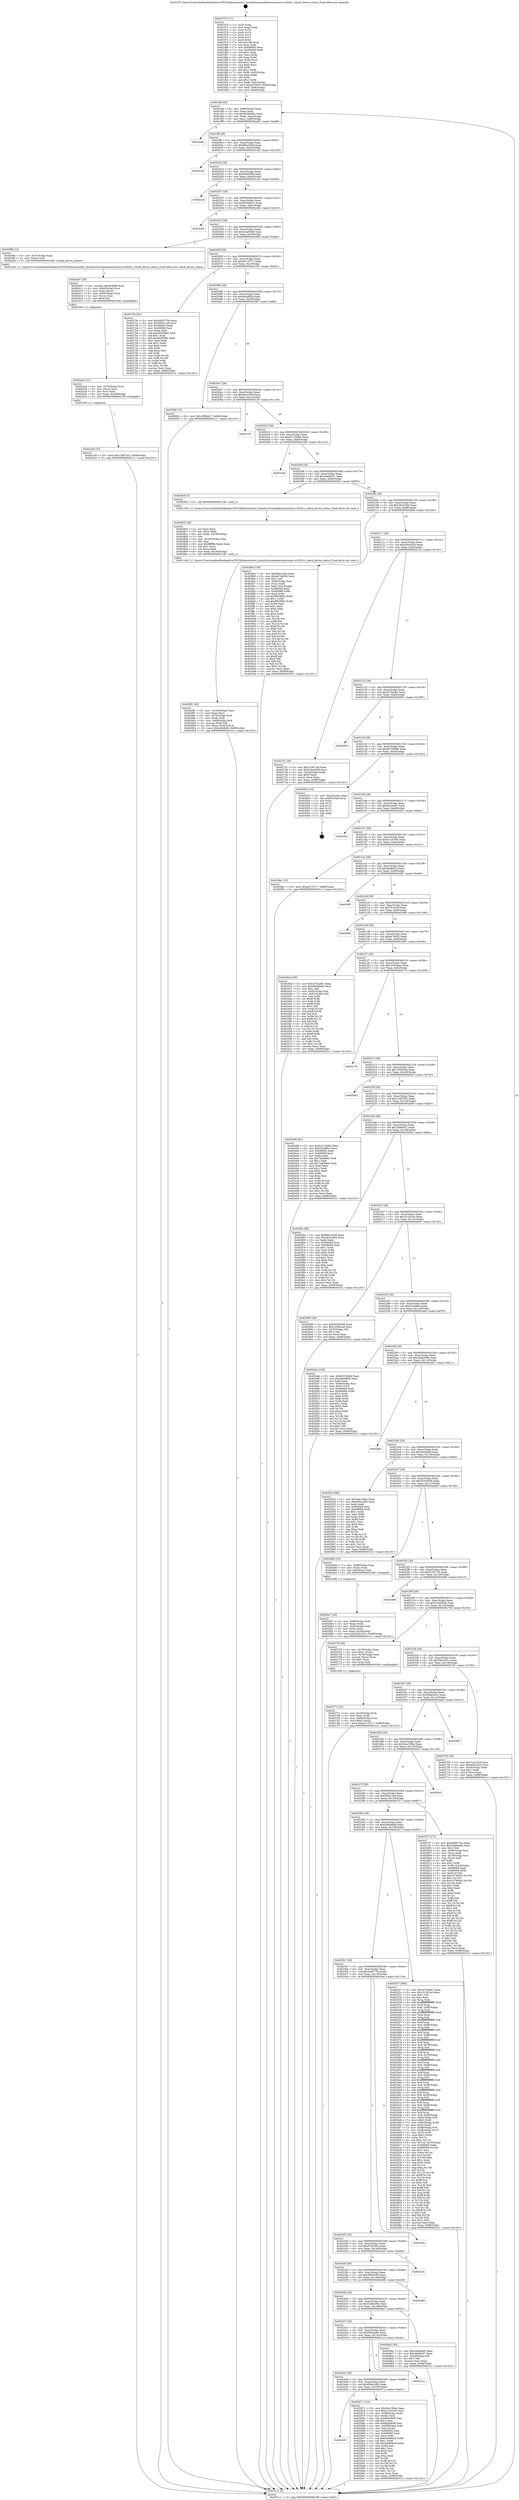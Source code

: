 digraph "0x401f70" {
  label = "0x401f70 (/mnt/c/Users/mathe/Desktop/tcc/POCII/binaries/extr_linuxdriversmediatunerstuner-xc2028.c_check_device_status_Final-ollvm.out::main(0))"
  labelloc = "t"
  node[shape=record]

  Entry [label="",width=0.3,height=0.3,shape=circle,fillcolor=black,style=filled]
  "0x401fdf" [label="{
     0x401fdf [32]\l
     | [instrs]\l
     &nbsp;&nbsp;0x401fdf \<+6\>: mov -0x98(%rbp),%eax\l
     &nbsp;&nbsp;0x401fe5 \<+2\>: mov %eax,%ecx\l
     &nbsp;&nbsp;0x401fe7 \<+6\>: sub $0x8230e693,%ecx\l
     &nbsp;&nbsp;0x401fed \<+6\>: mov %eax,-0xac(%rbp)\l
     &nbsp;&nbsp;0x401ff3 \<+6\>: mov %ecx,-0xb0(%rbp)\l
     &nbsp;&nbsp;0x401ff9 \<+6\>: je 0000000000402a48 \<main+0xad8\>\l
  }"]
  "0x402a48" [label="{
     0x402a48\l
  }", style=dashed]
  "0x401fff" [label="{
     0x401fff [28]\l
     | [instrs]\l
     &nbsp;&nbsp;0x401fff \<+5\>: jmp 0000000000402004 \<main+0x94\>\l
     &nbsp;&nbsp;0x402004 \<+6\>: mov -0xac(%rbp),%eax\l
     &nbsp;&nbsp;0x40200a \<+5\>: sub $0x89ec3429,%eax\l
     &nbsp;&nbsp;0x40200f \<+6\>: mov %eax,-0xb4(%rbp)\l
     &nbsp;&nbsp;0x402015 \<+6\>: je 00000000004031a9 \<main+0x1239\>\l
  }"]
  Exit [label="",width=0.3,height=0.3,shape=circle,fillcolor=black,style=filled,peripheries=2]
  "0x4031a9" [label="{
     0x4031a9\l
  }", style=dashed]
  "0x40201b" [label="{
     0x40201b [28]\l
     | [instrs]\l
     &nbsp;&nbsp;0x40201b \<+5\>: jmp 0000000000402020 \<main+0xb0\>\l
     &nbsp;&nbsp;0x402020 \<+6\>: mov -0xac(%rbp),%eax\l
     &nbsp;&nbsp;0x402026 \<+5\>: sub $0x9a6830fd,%eax\l
     &nbsp;&nbsp;0x40202b \<+6\>: mov %eax,-0xb8(%rbp)\l
     &nbsp;&nbsp;0x402031 \<+6\>: je 0000000000402c29 \<main+0xcb9\>\l
  }"]
  "0x402a39" [label="{
     0x402a39 [15]\l
     | [instrs]\l
     &nbsp;&nbsp;0x402a39 \<+10\>: movl $0x15df7d32,-0x98(%rbp)\l
     &nbsp;&nbsp;0x402a43 \<+5\>: jmp 00000000004031c1 \<main+0x1251\>\l
  }"]
  "0x402c29" [label="{
     0x402c29\l
  }", style=dashed]
  "0x402037" [label="{
     0x402037 [28]\l
     | [instrs]\l
     &nbsp;&nbsp;0x402037 \<+5\>: jmp 000000000040203c \<main+0xcc\>\l
     &nbsp;&nbsp;0x40203c \<+6\>: mov -0xac(%rbp),%eax\l
     &nbsp;&nbsp;0x402042 \<+5\>: sub $0x9c99d0c3,%eax\l
     &nbsp;&nbsp;0x402047 \<+6\>: mov %eax,-0xbc(%rbp)\l
     &nbsp;&nbsp;0x40204d \<+6\>: je 0000000000402c84 \<main+0xd14\>\l
  }"]
  "0x402a24" [label="{
     0x402a24 [21]\l
     | [instrs]\l
     &nbsp;&nbsp;0x402a24 \<+4\>: mov -0x70(%rbp),%rcx\l
     &nbsp;&nbsp;0x402a28 \<+3\>: mov (%rcx),%rcx\l
     &nbsp;&nbsp;0x402a2b \<+3\>: mov %rcx,%rdi\l
     &nbsp;&nbsp;0x402a2e \<+6\>: mov %eax,-0x168(%rbp)\l
     &nbsp;&nbsp;0x402a34 \<+5\>: call 0000000000401030 \<free@plt\>\l
     | [calls]\l
     &nbsp;&nbsp;0x401030 \{1\} (unknown)\l
  }"]
  "0x402c84" [label="{
     0x402c84\l
  }", style=dashed]
  "0x402053" [label="{
     0x402053 [28]\l
     | [instrs]\l
     &nbsp;&nbsp;0x402053 \<+5\>: jmp 0000000000402058 \<main+0xe8\>\l
     &nbsp;&nbsp;0x402058 \<+6\>: mov -0xac(%rbp),%eax\l
     &nbsp;&nbsp;0x40205e \<+5\>: sub $0xa3ae66a6,%eax\l
     &nbsp;&nbsp;0x402063 \<+6\>: mov %eax,-0xc0(%rbp)\l
     &nbsp;&nbsp;0x402069 \<+6\>: je 00000000004029fb \<main+0xa8b\>\l
  }"]
  "0x402a07" [label="{
     0x402a07 [29]\l
     | [instrs]\l
     &nbsp;&nbsp;0x402a07 \<+10\>: movabs $0x4040d6,%rdi\l
     &nbsp;&nbsp;0x402a11 \<+4\>: mov -0x60(%rbp),%rcx\l
     &nbsp;&nbsp;0x402a15 \<+2\>: mov %eax,(%rcx)\l
     &nbsp;&nbsp;0x402a17 \<+4\>: mov -0x60(%rbp),%rcx\l
     &nbsp;&nbsp;0x402a1b \<+2\>: mov (%rcx),%esi\l
     &nbsp;&nbsp;0x402a1d \<+2\>: mov $0x0,%al\l
     &nbsp;&nbsp;0x402a1f \<+5\>: call 0000000000401040 \<printf@plt\>\l
     | [calls]\l
     &nbsp;&nbsp;0x401040 \{1\} (unknown)\l
  }"]
  "0x4029fb" [label="{
     0x4029fb [12]\l
     | [instrs]\l
     &nbsp;&nbsp;0x4029fb \<+4\>: mov -0x70(%rbp),%rax\l
     &nbsp;&nbsp;0x4029ff \<+3\>: mov (%rax),%rdi\l
     &nbsp;&nbsp;0x402a02 \<+5\>: call 00000000004015e0 \<check_device_status\>\l
     | [calls]\l
     &nbsp;&nbsp;0x4015e0 \{1\} (/mnt/c/Users/mathe/Desktop/tcc/POCII/binaries/extr_linuxdriversmediatunerstuner-xc2028.c_check_device_status_Final-ollvm.out::check_device_status)\l
  }"]
  "0x40206f" [label="{
     0x40206f [28]\l
     | [instrs]\l
     &nbsp;&nbsp;0x40206f \<+5\>: jmp 0000000000402074 \<main+0x104\>\l
     &nbsp;&nbsp;0x402074 \<+6\>: mov -0xac(%rbp),%eax\l
     &nbsp;&nbsp;0x40207a \<+5\>: sub $0xa4719717,%eax\l
     &nbsp;&nbsp;0x40207f \<+6\>: mov %eax,-0xc4(%rbp)\l
     &nbsp;&nbsp;0x402085 \<+6\>: je 000000000040279c \<main+0x82c\>\l
  }"]
  "0x40245f" [label="{
     0x40245f\l
  }", style=dashed]
  "0x40279c" [label="{
     0x40279c [91]\l
     | [instrs]\l
     &nbsp;&nbsp;0x40279c \<+5\>: mov $0x4409770a,%eax\l
     &nbsp;&nbsp;0x4027a1 \<+5\>: mov $0x3f4612a8,%ecx\l
     &nbsp;&nbsp;0x4027a6 \<+7\>: mov 0x406064,%edx\l
     &nbsp;&nbsp;0x4027ad \<+7\>: mov 0x406068,%esi\l
     &nbsp;&nbsp;0x4027b4 \<+2\>: mov %edx,%edi\l
     &nbsp;&nbsp;0x4027b6 \<+6\>: sub $0xd42f3984,%edi\l
     &nbsp;&nbsp;0x4027bc \<+3\>: sub $0x1,%edi\l
     &nbsp;&nbsp;0x4027bf \<+6\>: add $0xd42f3984,%edi\l
     &nbsp;&nbsp;0x4027c5 \<+3\>: imul %edi,%edx\l
     &nbsp;&nbsp;0x4027c8 \<+3\>: and $0x1,%edx\l
     &nbsp;&nbsp;0x4027cb \<+3\>: cmp $0x0,%edx\l
     &nbsp;&nbsp;0x4027ce \<+4\>: sete %r8b\l
     &nbsp;&nbsp;0x4027d2 \<+3\>: cmp $0xa,%esi\l
     &nbsp;&nbsp;0x4027d5 \<+4\>: setl %r9b\l
     &nbsp;&nbsp;0x4027d9 \<+3\>: mov %r8b,%r10b\l
     &nbsp;&nbsp;0x4027dc \<+3\>: and %r9b,%r10b\l
     &nbsp;&nbsp;0x4027df \<+3\>: xor %r9b,%r8b\l
     &nbsp;&nbsp;0x4027e2 \<+3\>: or %r8b,%r10b\l
     &nbsp;&nbsp;0x4027e5 \<+4\>: test $0x1,%r10b\l
     &nbsp;&nbsp;0x4027e9 \<+3\>: cmovne %ecx,%eax\l
     &nbsp;&nbsp;0x4027ec \<+6\>: mov %eax,-0x98(%rbp)\l
     &nbsp;&nbsp;0x4027f2 \<+5\>: jmp 00000000004031c1 \<main+0x1251\>\l
  }"]
  "0x40208b" [label="{
     0x40208b [28]\l
     | [instrs]\l
     &nbsp;&nbsp;0x40208b \<+5\>: jmp 0000000000402090 \<main+0x120\>\l
     &nbsp;&nbsp;0x402090 \<+6\>: mov -0xac(%rbp),%eax\l
     &nbsp;&nbsp;0x402096 \<+5\>: sub $0xa90af82b,%eax\l
     &nbsp;&nbsp;0x40209b \<+6\>: mov %eax,-0xc8(%rbp)\l
     &nbsp;&nbsp;0x4020a1 \<+6\>: je 0000000000402f4f \<main+0xfdf\>\l
  }"]
  "0x402971" [label="{
     0x402971 [123]\l
     | [instrs]\l
     &nbsp;&nbsp;0x402971 \<+5\>: mov $0x3ba156be,%eax\l
     &nbsp;&nbsp;0x402976 \<+5\>: mov $0xe123c595,%ecx\l
     &nbsp;&nbsp;0x40297b \<+4\>: mov -0x68(%rbp),%rdx\l
     &nbsp;&nbsp;0x40297f \<+2\>: mov (%rdx),%esi\l
     &nbsp;&nbsp;0x402981 \<+6\>: sub $0x6b3efe06,%esi\l
     &nbsp;&nbsp;0x402987 \<+3\>: add $0x1,%esi\l
     &nbsp;&nbsp;0x40298a \<+6\>: add $0x6b3efe06,%esi\l
     &nbsp;&nbsp;0x402990 \<+4\>: mov -0x68(%rbp),%rdx\l
     &nbsp;&nbsp;0x402994 \<+2\>: mov %esi,(%rdx)\l
     &nbsp;&nbsp;0x402996 \<+7\>: mov 0x406064,%esi\l
     &nbsp;&nbsp;0x40299d \<+7\>: mov 0x406068,%edi\l
     &nbsp;&nbsp;0x4029a4 \<+3\>: mov %esi,%r8d\l
     &nbsp;&nbsp;0x4029a7 \<+7\>: sub $0x94069ee0,%r8d\l
     &nbsp;&nbsp;0x4029ae \<+4\>: sub $0x1,%r8d\l
     &nbsp;&nbsp;0x4029b2 \<+7\>: add $0x94069ee0,%r8d\l
     &nbsp;&nbsp;0x4029b9 \<+4\>: imul %r8d,%esi\l
     &nbsp;&nbsp;0x4029bd \<+3\>: and $0x1,%esi\l
     &nbsp;&nbsp;0x4029c0 \<+3\>: cmp $0x0,%esi\l
     &nbsp;&nbsp;0x4029c3 \<+4\>: sete %r9b\l
     &nbsp;&nbsp;0x4029c7 \<+3\>: cmp $0xa,%edi\l
     &nbsp;&nbsp;0x4029ca \<+4\>: setl %r10b\l
     &nbsp;&nbsp;0x4029ce \<+3\>: mov %r9b,%r11b\l
     &nbsp;&nbsp;0x4029d1 \<+3\>: and %r10b,%r11b\l
     &nbsp;&nbsp;0x4029d4 \<+3\>: xor %r10b,%r9b\l
     &nbsp;&nbsp;0x4029d7 \<+3\>: or %r9b,%r11b\l
     &nbsp;&nbsp;0x4029da \<+4\>: test $0x1,%r11b\l
     &nbsp;&nbsp;0x4029de \<+3\>: cmovne %ecx,%eax\l
     &nbsp;&nbsp;0x4029e1 \<+6\>: mov %eax,-0x98(%rbp)\l
     &nbsp;&nbsp;0x4029e7 \<+5\>: jmp 00000000004031c1 \<main+0x1251\>\l
  }"]
  "0x402f4f" [label="{
     0x402f4f [15]\l
     | [instrs]\l
     &nbsp;&nbsp;0x402f4f \<+10\>: movl $0x18f9b437,-0x98(%rbp)\l
     &nbsp;&nbsp;0x402f59 \<+5\>: jmp 00000000004031c1 \<main+0x1251\>\l
  }"]
  "0x4020a7" [label="{
     0x4020a7 [28]\l
     | [instrs]\l
     &nbsp;&nbsp;0x4020a7 \<+5\>: jmp 00000000004020ac \<main+0x13c\>\l
     &nbsp;&nbsp;0x4020ac \<+6\>: mov -0xac(%rbp),%eax\l
     &nbsp;&nbsp;0x4020b2 \<+5\>: sub $0xaba1b45f,%eax\l
     &nbsp;&nbsp;0x4020b7 \<+6\>: mov %eax,-0xcc(%rbp)\l
     &nbsp;&nbsp;0x4020bd \<+6\>: je 000000000040314f \<main+0x11df\>\l
  }"]
  "0x402443" [label="{
     0x402443 [28]\l
     | [instrs]\l
     &nbsp;&nbsp;0x402443 \<+5\>: jmp 0000000000402448 \<main+0x4d8\>\l
     &nbsp;&nbsp;0x402448 \<+6\>: mov -0xac(%rbp),%eax\l
     &nbsp;&nbsp;0x40244e \<+5\>: sub $0x658a1dd5,%eax\l
     &nbsp;&nbsp;0x402453 \<+6\>: mov %eax,-0x150(%rbp)\l
     &nbsp;&nbsp;0x402459 \<+6\>: je 0000000000402971 \<main+0xa01\>\l
  }"]
  "0x40314f" [label="{
     0x40314f\l
  }", style=dashed]
  "0x4020c3" [label="{
     0x4020c3 [28]\l
     | [instrs]\l
     &nbsp;&nbsp;0x4020c3 \<+5\>: jmp 00000000004020c8 \<main+0x158\>\l
     &nbsp;&nbsp;0x4020c8 \<+6\>: mov -0xac(%rbp),%eax\l
     &nbsp;&nbsp;0x4020ce \<+5\>: sub $0xb3132b84,%eax\l
     &nbsp;&nbsp;0x4020d3 \<+6\>: mov %eax,-0xd0(%rbp)\l
     &nbsp;&nbsp;0x4020d9 \<+6\>: je 000000000040318d \<main+0x121d\>\l
  }"]
  "0x402c1a" [label="{
     0x402c1a\l
  }", style=dashed]
  "0x40318d" [label="{
     0x40318d\l
  }", style=dashed]
  "0x4020df" [label="{
     0x4020df [28]\l
     | [instrs]\l
     &nbsp;&nbsp;0x4020df \<+5\>: jmp 00000000004020e4 \<main+0x174\>\l
     &nbsp;&nbsp;0x4020e4 \<+6\>: mov -0xac(%rbp),%eax\l
     &nbsp;&nbsp;0x4020ea \<+5\>: sub $0xc0eb8e57,%eax\l
     &nbsp;&nbsp;0x4020ef \<+6\>: mov %eax,-0xd4(%rbp)\l
     &nbsp;&nbsp;0x4020f5 \<+6\>: je 00000000004028c0 \<main+0x950\>\l
  }"]
  "0x4028f1" [label="{
     0x4028f1 [42]\l
     | [instrs]\l
     &nbsp;&nbsp;0x4028f1 \<+6\>: mov -0x164(%rbp),%ecx\l
     &nbsp;&nbsp;0x4028f7 \<+3\>: imul %eax,%ecx\l
     &nbsp;&nbsp;0x4028fa \<+4\>: mov -0x70(%rbp),%rdi\l
     &nbsp;&nbsp;0x4028fe \<+3\>: mov (%rdi),%rdi\l
     &nbsp;&nbsp;0x402901 \<+4\>: mov -0x68(%rbp),%r8\l
     &nbsp;&nbsp;0x402905 \<+3\>: movslq (%r8),%r8\l
     &nbsp;&nbsp;0x402908 \<+4\>: mov %ecx,(%rdi,%r8,4)\l
     &nbsp;&nbsp;0x40290c \<+10\>: movl $0x2e0cfa69,-0x98(%rbp)\l
     &nbsp;&nbsp;0x402916 \<+5\>: jmp 00000000004031c1 \<main+0x1251\>\l
  }"]
  "0x4028c0" [label="{
     0x4028c0 [5]\l
     | [instrs]\l
     &nbsp;&nbsp;0x4028c0 \<+5\>: call 0000000000401160 \<next_i\>\l
     | [calls]\l
     &nbsp;&nbsp;0x401160 \{1\} (/mnt/c/Users/mathe/Desktop/tcc/POCII/binaries/extr_linuxdriversmediatunerstuner-xc2028.c_check_device_status_Final-ollvm.out::next_i)\l
  }"]
  "0x4020fb" [label="{
     0x4020fb [28]\l
     | [instrs]\l
     &nbsp;&nbsp;0x4020fb \<+5\>: jmp 0000000000402100 \<main+0x190\>\l
     &nbsp;&nbsp;0x402100 \<+6\>: mov -0xac(%rbp),%eax\l
     &nbsp;&nbsp;0x402106 \<+5\>: sub $0xc9c2e364,%eax\l
     &nbsp;&nbsp;0x40210b \<+6\>: mov %eax,-0xd8(%rbp)\l
     &nbsp;&nbsp;0x402111 \<+6\>: je 0000000000402fb4 \<main+0x1044\>\l
  }"]
  "0x4028c5" [label="{
     0x4028c5 [44]\l
     | [instrs]\l
     &nbsp;&nbsp;0x4028c5 \<+2\>: xor %ecx,%ecx\l
     &nbsp;&nbsp;0x4028c7 \<+5\>: mov $0x2,%edx\l
     &nbsp;&nbsp;0x4028cc \<+6\>: mov %edx,-0x160(%rbp)\l
     &nbsp;&nbsp;0x4028d2 \<+1\>: cltd\l
     &nbsp;&nbsp;0x4028d3 \<+6\>: mov -0x160(%rbp),%esi\l
     &nbsp;&nbsp;0x4028d9 \<+2\>: idiv %esi\l
     &nbsp;&nbsp;0x4028db \<+6\>: imul $0xfffffffe,%edx,%edx\l
     &nbsp;&nbsp;0x4028e1 \<+3\>: sub $0x1,%ecx\l
     &nbsp;&nbsp;0x4028e4 \<+2\>: sub %ecx,%edx\l
     &nbsp;&nbsp;0x4028e6 \<+6\>: mov %edx,-0x164(%rbp)\l
     &nbsp;&nbsp;0x4028ec \<+5\>: call 0000000000401160 \<next_i\>\l
     | [calls]\l
     &nbsp;&nbsp;0x401160 \{1\} (/mnt/c/Users/mathe/Desktop/tcc/POCII/binaries/extr_linuxdriversmediatunerstuner-xc2028.c_check_device_status_Final-ollvm.out::next_i)\l
  }"]
  "0x402fb4" [label="{
     0x402fb4 [159]\l
     | [instrs]\l
     &nbsp;&nbsp;0x402fb4 \<+5\>: mov $0x89ec3429,%eax\l
     &nbsp;&nbsp;0x402fb9 \<+5\>: mov $0xdb70d085,%ecx\l
     &nbsp;&nbsp;0x402fbe \<+2\>: mov $0x1,%dl\l
     &nbsp;&nbsp;0x402fc0 \<+7\>: mov -0x90(%rbp),%rsi\l
     &nbsp;&nbsp;0x402fc7 \<+2\>: mov (%rsi),%edi\l
     &nbsp;&nbsp;0x402fc9 \<+3\>: mov %edi,-0x2c(%rbp)\l
     &nbsp;&nbsp;0x402fcc \<+7\>: mov 0x406064,%edi\l
     &nbsp;&nbsp;0x402fd3 \<+8\>: mov 0x406068,%r8d\l
     &nbsp;&nbsp;0x402fdb \<+3\>: mov %edi,%r9d\l
     &nbsp;&nbsp;0x402fde \<+7\>: sub $0xf8038f22,%r9d\l
     &nbsp;&nbsp;0x402fe5 \<+4\>: sub $0x1,%r9d\l
     &nbsp;&nbsp;0x402fe9 \<+7\>: add $0xf8038f22,%r9d\l
     &nbsp;&nbsp;0x402ff0 \<+4\>: imul %r9d,%edi\l
     &nbsp;&nbsp;0x402ff4 \<+3\>: and $0x1,%edi\l
     &nbsp;&nbsp;0x402ff7 \<+3\>: cmp $0x0,%edi\l
     &nbsp;&nbsp;0x402ffa \<+4\>: sete %r10b\l
     &nbsp;&nbsp;0x402ffe \<+4\>: cmp $0xa,%r8d\l
     &nbsp;&nbsp;0x403002 \<+4\>: setl %r11b\l
     &nbsp;&nbsp;0x403006 \<+3\>: mov %r10b,%bl\l
     &nbsp;&nbsp;0x403009 \<+3\>: xor $0xff,%bl\l
     &nbsp;&nbsp;0x40300c \<+3\>: mov %r11b,%r14b\l
     &nbsp;&nbsp;0x40300f \<+4\>: xor $0xff,%r14b\l
     &nbsp;&nbsp;0x403013 \<+3\>: xor $0x0,%dl\l
     &nbsp;&nbsp;0x403016 \<+3\>: mov %bl,%r15b\l
     &nbsp;&nbsp;0x403019 \<+4\>: and $0x0,%r15b\l
     &nbsp;&nbsp;0x40301d \<+3\>: and %dl,%r10b\l
     &nbsp;&nbsp;0x403020 \<+3\>: mov %r14b,%r12b\l
     &nbsp;&nbsp;0x403023 \<+4\>: and $0x0,%r12b\l
     &nbsp;&nbsp;0x403027 \<+3\>: and %dl,%r11b\l
     &nbsp;&nbsp;0x40302a \<+3\>: or %r10b,%r15b\l
     &nbsp;&nbsp;0x40302d \<+3\>: or %r11b,%r12b\l
     &nbsp;&nbsp;0x403030 \<+3\>: xor %r12b,%r15b\l
     &nbsp;&nbsp;0x403033 \<+3\>: or %r14b,%bl\l
     &nbsp;&nbsp;0x403036 \<+3\>: xor $0xff,%bl\l
     &nbsp;&nbsp;0x403039 \<+3\>: or $0x0,%dl\l
     &nbsp;&nbsp;0x40303c \<+2\>: and %dl,%bl\l
     &nbsp;&nbsp;0x40303e \<+3\>: or %bl,%r15b\l
     &nbsp;&nbsp;0x403041 \<+4\>: test $0x1,%r15b\l
     &nbsp;&nbsp;0x403045 \<+3\>: cmovne %ecx,%eax\l
     &nbsp;&nbsp;0x403048 \<+6\>: mov %eax,-0x98(%rbp)\l
     &nbsp;&nbsp;0x40304e \<+5\>: jmp 00000000004031c1 \<main+0x1251\>\l
  }"]
  "0x402117" [label="{
     0x402117 [28]\l
     | [instrs]\l
     &nbsp;&nbsp;0x402117 \<+5\>: jmp 000000000040211c \<main+0x1ac\>\l
     &nbsp;&nbsp;0x40211c \<+6\>: mov -0xac(%rbp),%eax\l
     &nbsp;&nbsp;0x402122 \<+5\>: sub $0xcb9c5a20,%eax\l
     &nbsp;&nbsp;0x402127 \<+6\>: mov %eax,-0xdc(%rbp)\l
     &nbsp;&nbsp;0x40212d \<+6\>: je 0000000000402741 \<main+0x7d1\>\l
  }"]
  "0x402427" [label="{
     0x402427 [28]\l
     | [instrs]\l
     &nbsp;&nbsp;0x402427 \<+5\>: jmp 000000000040242c \<main+0x4bc\>\l
     &nbsp;&nbsp;0x40242c \<+6\>: mov -0xac(%rbp),%eax\l
     &nbsp;&nbsp;0x402432 \<+5\>: sub $0x5fa5da9b,%eax\l
     &nbsp;&nbsp;0x402437 \<+6\>: mov %eax,-0x14c(%rbp)\l
     &nbsp;&nbsp;0x40243d \<+6\>: je 0000000000402c1a \<main+0xcaa\>\l
  }"]
  "0x402741" [label="{
     0x402741 [30]\l
     | [instrs]\l
     &nbsp;&nbsp;0x402741 \<+5\>: mov $0x310671f4,%eax\l
     &nbsp;&nbsp;0x402746 \<+5\>: mov $0x316a5b36,%ecx\l
     &nbsp;&nbsp;0x40274b \<+3\>: mov -0x34(%rbp),%edx\l
     &nbsp;&nbsp;0x40274e \<+3\>: cmp $0x0,%edx\l
     &nbsp;&nbsp;0x402751 \<+3\>: cmove %ecx,%eax\l
     &nbsp;&nbsp;0x402754 \<+6\>: mov %eax,-0x98(%rbp)\l
     &nbsp;&nbsp;0x40275a \<+5\>: jmp 00000000004031c1 \<main+0x1251\>\l
  }"]
  "0x402133" [label="{
     0x402133 [28]\l
     | [instrs]\l
     &nbsp;&nbsp;0x402133 \<+5\>: jmp 0000000000402138 \<main+0x1c8\>\l
     &nbsp;&nbsp;0x402138 \<+6\>: mov -0xac(%rbp),%eax\l
     &nbsp;&nbsp;0x40213e \<+5\>: sub $0xcd75ad81,%eax\l
     &nbsp;&nbsp;0x402143 \<+6\>: mov %eax,-0xe0(%rbp)\l
     &nbsp;&nbsp;0x402149 \<+6\>: je 0000000000403065 \<main+0x10f5\>\l
  }"]
  "0x4028a2" [label="{
     0x4028a2 [30]\l
     | [instrs]\l
     &nbsp;&nbsp;0x4028a2 \<+5\>: mov $0xa3ae66a6,%eax\l
     &nbsp;&nbsp;0x4028a7 \<+5\>: mov $0xc0eb8e57,%ecx\l
     &nbsp;&nbsp;0x4028ac \<+3\>: mov -0x2d(%rbp),%dl\l
     &nbsp;&nbsp;0x4028af \<+3\>: test $0x1,%dl\l
     &nbsp;&nbsp;0x4028b2 \<+3\>: cmovne %ecx,%eax\l
     &nbsp;&nbsp;0x4028b5 \<+6\>: mov %eax,-0x98(%rbp)\l
     &nbsp;&nbsp;0x4028bb \<+5\>: jmp 00000000004031c1 \<main+0x1251\>\l
  }"]
  "0x403065" [label="{
     0x403065\l
  }", style=dashed]
  "0x40214f" [label="{
     0x40214f [28]\l
     | [instrs]\l
     &nbsp;&nbsp;0x40214f \<+5\>: jmp 0000000000402154 \<main+0x1e4\>\l
     &nbsp;&nbsp;0x402154 \<+6\>: mov -0xac(%rbp),%eax\l
     &nbsp;&nbsp;0x40215a \<+5\>: sub $0xdb70d085,%eax\l
     &nbsp;&nbsp;0x40215f \<+6\>: mov %eax,-0xe4(%rbp)\l
     &nbsp;&nbsp;0x402165 \<+6\>: je 0000000000403053 \<main+0x10e3\>\l
  }"]
  "0x40240b" [label="{
     0x40240b [28]\l
     | [instrs]\l
     &nbsp;&nbsp;0x40240b \<+5\>: jmp 0000000000402410 \<main+0x4a0\>\l
     &nbsp;&nbsp;0x402410 \<+6\>: mov -0xac(%rbp),%eax\l
     &nbsp;&nbsp;0x402416 \<+5\>: sub $0x52d8e084,%eax\l
     &nbsp;&nbsp;0x40241b \<+6\>: mov %eax,-0x148(%rbp)\l
     &nbsp;&nbsp;0x402421 \<+6\>: je 00000000004028a2 \<main+0x932\>\l
  }"]
  "0x403053" [label="{
     0x403053 [18]\l
     | [instrs]\l
     &nbsp;&nbsp;0x403053 \<+3\>: mov -0x2c(%rbp),%eax\l
     &nbsp;&nbsp;0x403056 \<+4\>: lea -0x28(%rbp),%rsp\l
     &nbsp;&nbsp;0x40305a \<+1\>: pop %rbx\l
     &nbsp;&nbsp;0x40305b \<+2\>: pop %r12\l
     &nbsp;&nbsp;0x40305d \<+2\>: pop %r13\l
     &nbsp;&nbsp;0x40305f \<+2\>: pop %r14\l
     &nbsp;&nbsp;0x403061 \<+2\>: pop %r15\l
     &nbsp;&nbsp;0x403063 \<+1\>: pop %rbp\l
     &nbsp;&nbsp;0x403064 \<+1\>: ret\l
  }"]
  "0x40216b" [label="{
     0x40216b [28]\l
     | [instrs]\l
     &nbsp;&nbsp;0x40216b \<+5\>: jmp 0000000000402170 \<main+0x200\>\l
     &nbsp;&nbsp;0x402170 \<+6\>: mov -0xac(%rbp),%eax\l
     &nbsp;&nbsp;0x402176 \<+5\>: sub $0xddccea07,%eax\l
     &nbsp;&nbsp;0x40217b \<+6\>: mov %eax,-0xe8(%rbp)\l
     &nbsp;&nbsp;0x402181 \<+6\>: je 0000000000402d3c \<main+0xdcc\>\l
  }"]
  "0x402d98" [label="{
     0x402d98\l
  }", style=dashed]
  "0x402d3c" [label="{
     0x402d3c\l
  }", style=dashed]
  "0x402187" [label="{
     0x402187 [28]\l
     | [instrs]\l
     &nbsp;&nbsp;0x402187 \<+5\>: jmp 000000000040218c \<main+0x21c\>\l
     &nbsp;&nbsp;0x40218c \<+6\>: mov -0xac(%rbp),%eax\l
     &nbsp;&nbsp;0x402192 \<+5\>: sub $0xe123c595,%eax\l
     &nbsp;&nbsp;0x402197 \<+6\>: mov %eax,-0xec(%rbp)\l
     &nbsp;&nbsp;0x40219d \<+6\>: je 00000000004029ec \<main+0xa7c\>\l
  }"]
  "0x4023ef" [label="{
     0x4023ef [28]\l
     | [instrs]\l
     &nbsp;&nbsp;0x4023ef \<+5\>: jmp 00000000004023f4 \<main+0x484\>\l
     &nbsp;&nbsp;0x4023f4 \<+6\>: mov -0xac(%rbp),%eax\l
     &nbsp;&nbsp;0x4023fa \<+5\>: sub $0x486642bf,%eax\l
     &nbsp;&nbsp;0x4023ff \<+6\>: mov %eax,-0x144(%rbp)\l
     &nbsp;&nbsp;0x402405 \<+6\>: je 0000000000402d98 \<main+0xe28\>\l
  }"]
  "0x4029ec" [label="{
     0x4029ec [15]\l
     | [instrs]\l
     &nbsp;&nbsp;0x4029ec \<+10\>: movl $0xa4719717,-0x98(%rbp)\l
     &nbsp;&nbsp;0x4029f6 \<+5\>: jmp 00000000004031c1 \<main+0x1251\>\l
  }"]
  "0x4021a3" [label="{
     0x4021a3 [28]\l
     | [instrs]\l
     &nbsp;&nbsp;0x4021a3 \<+5\>: jmp 00000000004021a8 \<main+0x238\>\l
     &nbsp;&nbsp;0x4021a8 \<+6\>: mov -0xac(%rbp),%eax\l
     &nbsp;&nbsp;0x4021ae \<+5\>: sub $0xedefb01a,%eax\l
     &nbsp;&nbsp;0x4021b3 \<+6\>: mov %eax,-0xf0(%rbp)\l
     &nbsp;&nbsp;0x4021b9 \<+6\>: je 0000000000402df3 \<main+0xe83\>\l
  }"]
  "0x402d2d" [label="{
     0x402d2d\l
  }", style=dashed]
  "0x402df3" [label="{
     0x402df3\l
  }", style=dashed]
  "0x4021bf" [label="{
     0x4021bf [28]\l
     | [instrs]\l
     &nbsp;&nbsp;0x4021bf \<+5\>: jmp 00000000004021c4 \<main+0x254\>\l
     &nbsp;&nbsp;0x4021c4 \<+6\>: mov -0xac(%rbp),%eax\l
     &nbsp;&nbsp;0x4021ca \<+5\>: sub $0x7615c5f,%eax\l
     &nbsp;&nbsp;0x4021cf \<+6\>: mov %eax,-0xf4(%rbp)\l
     &nbsp;&nbsp;0x4021d5 \<+6\>: je 00000000004030f9 \<main+0x1189\>\l
  }"]
  "0x4023d3" [label="{
     0x4023d3 [28]\l
     | [instrs]\l
     &nbsp;&nbsp;0x4023d3 \<+5\>: jmp 00000000004023d8 \<main+0x468\>\l
     &nbsp;&nbsp;0x4023d8 \<+6\>: mov -0xac(%rbp),%eax\l
     &nbsp;&nbsp;0x4023de \<+5\>: sub $0x47f435ba,%eax\l
     &nbsp;&nbsp;0x4023e3 \<+6\>: mov %eax,-0x140(%rbp)\l
     &nbsp;&nbsp;0x4023e9 \<+6\>: je 0000000000402d2d \<main+0xdbd\>\l
  }"]
  "0x4030f9" [label="{
     0x4030f9\l
  }", style=dashed]
  "0x4021db" [label="{
     0x4021db [28]\l
     | [instrs]\l
     &nbsp;&nbsp;0x4021db \<+5\>: jmp 00000000004021e0 \<main+0x270\>\l
     &nbsp;&nbsp;0x4021e0 \<+6\>: mov -0xac(%rbp),%eax\l
     &nbsp;&nbsp;0x4021e6 \<+5\>: sub $0xad7b055,%eax\l
     &nbsp;&nbsp;0x4021eb \<+6\>: mov %eax,-0xf8(%rbp)\l
     &nbsp;&nbsp;0x4021f1 \<+6\>: je 00000000004024bd \<main+0x54d\>\l
  }"]
  "0x4030aa" [label="{
     0x4030aa\l
  }", style=dashed]
  "0x4024bd" [label="{
     0x4024bd [106]\l
     | [instrs]\l
     &nbsp;&nbsp;0x4024bd \<+5\>: mov $0xcd75ad81,%eax\l
     &nbsp;&nbsp;0x4024c2 \<+5\>: mov $0x409d4b60,%ecx\l
     &nbsp;&nbsp;0x4024c7 \<+2\>: mov $0x1,%dl\l
     &nbsp;&nbsp;0x4024c9 \<+7\>: mov -0x92(%rbp),%sil\l
     &nbsp;&nbsp;0x4024d0 \<+7\>: mov -0x91(%rbp),%dil\l
     &nbsp;&nbsp;0x4024d7 \<+3\>: mov %sil,%r8b\l
     &nbsp;&nbsp;0x4024da \<+4\>: xor $0xff,%r8b\l
     &nbsp;&nbsp;0x4024de \<+3\>: mov %dil,%r9b\l
     &nbsp;&nbsp;0x4024e1 \<+4\>: xor $0xff,%r9b\l
     &nbsp;&nbsp;0x4024e5 \<+3\>: xor $0x1,%dl\l
     &nbsp;&nbsp;0x4024e8 \<+3\>: mov %r8b,%r10b\l
     &nbsp;&nbsp;0x4024eb \<+4\>: and $0xff,%r10b\l
     &nbsp;&nbsp;0x4024ef \<+3\>: and %dl,%sil\l
     &nbsp;&nbsp;0x4024f2 \<+3\>: mov %r9b,%r11b\l
     &nbsp;&nbsp;0x4024f5 \<+4\>: and $0xff,%r11b\l
     &nbsp;&nbsp;0x4024f9 \<+3\>: and %dl,%dil\l
     &nbsp;&nbsp;0x4024fc \<+3\>: or %sil,%r10b\l
     &nbsp;&nbsp;0x4024ff \<+3\>: or %dil,%r11b\l
     &nbsp;&nbsp;0x402502 \<+3\>: xor %r11b,%r10b\l
     &nbsp;&nbsp;0x402505 \<+3\>: or %r9b,%r8b\l
     &nbsp;&nbsp;0x402508 \<+4\>: xor $0xff,%r8b\l
     &nbsp;&nbsp;0x40250c \<+3\>: or $0x1,%dl\l
     &nbsp;&nbsp;0x40250f \<+3\>: and %dl,%r8b\l
     &nbsp;&nbsp;0x402512 \<+3\>: or %r8b,%r10b\l
     &nbsp;&nbsp;0x402515 \<+4\>: test $0x1,%r10b\l
     &nbsp;&nbsp;0x402519 \<+3\>: cmovne %ecx,%eax\l
     &nbsp;&nbsp;0x40251c \<+6\>: mov %eax,-0x98(%rbp)\l
     &nbsp;&nbsp;0x402522 \<+5\>: jmp 00000000004031c1 \<main+0x1251\>\l
  }"]
  "0x4021f7" [label="{
     0x4021f7 [28]\l
     | [instrs]\l
     &nbsp;&nbsp;0x4021f7 \<+5\>: jmp 00000000004021fc \<main+0x28c\>\l
     &nbsp;&nbsp;0x4021fc \<+6\>: mov -0xac(%rbp),%eax\l
     &nbsp;&nbsp;0x402202 \<+5\>: sub $0x10303aaa,%eax\l
     &nbsp;&nbsp;0x402207 \<+6\>: mov %eax,-0xfc(%rbp)\l
     &nbsp;&nbsp;0x40220d \<+6\>: je 0000000000403179 \<main+0x1209\>\l
  }"]
  "0x4031c1" [label="{
     0x4031c1 [5]\l
     | [instrs]\l
     &nbsp;&nbsp;0x4031c1 \<+5\>: jmp 0000000000401fdf \<main+0x6f\>\l
  }"]
  "0x401f70" [label="{
     0x401f70 [111]\l
     | [instrs]\l
     &nbsp;&nbsp;0x401f70 \<+1\>: push %rbp\l
     &nbsp;&nbsp;0x401f71 \<+3\>: mov %rsp,%rbp\l
     &nbsp;&nbsp;0x401f74 \<+2\>: push %r15\l
     &nbsp;&nbsp;0x401f76 \<+2\>: push %r14\l
     &nbsp;&nbsp;0x401f78 \<+2\>: push %r13\l
     &nbsp;&nbsp;0x401f7a \<+2\>: push %r12\l
     &nbsp;&nbsp;0x401f7c \<+1\>: push %rbx\l
     &nbsp;&nbsp;0x401f7d \<+7\>: sub $0x168,%rsp\l
     &nbsp;&nbsp;0x401f84 \<+2\>: xor %eax,%eax\l
     &nbsp;&nbsp;0x401f86 \<+7\>: mov 0x406064,%ecx\l
     &nbsp;&nbsp;0x401f8d \<+7\>: mov 0x406068,%edx\l
     &nbsp;&nbsp;0x401f94 \<+3\>: sub $0x1,%eax\l
     &nbsp;&nbsp;0x401f97 \<+3\>: mov %ecx,%r8d\l
     &nbsp;&nbsp;0x401f9a \<+3\>: add %eax,%r8d\l
     &nbsp;&nbsp;0x401f9d \<+4\>: imul %r8d,%ecx\l
     &nbsp;&nbsp;0x401fa1 \<+3\>: and $0x1,%ecx\l
     &nbsp;&nbsp;0x401fa4 \<+3\>: cmp $0x0,%ecx\l
     &nbsp;&nbsp;0x401fa7 \<+4\>: sete %r9b\l
     &nbsp;&nbsp;0x401fab \<+4\>: and $0x1,%r9b\l
     &nbsp;&nbsp;0x401faf \<+7\>: mov %r9b,-0x92(%rbp)\l
     &nbsp;&nbsp;0x401fb6 \<+3\>: cmp $0xa,%edx\l
     &nbsp;&nbsp;0x401fb9 \<+4\>: setl %r9b\l
     &nbsp;&nbsp;0x401fbd \<+4\>: and $0x1,%r9b\l
     &nbsp;&nbsp;0x401fc1 \<+7\>: mov %r9b,-0x91(%rbp)\l
     &nbsp;&nbsp;0x401fc8 \<+10\>: movl $0xad7b055,-0x98(%rbp)\l
     &nbsp;&nbsp;0x401fd2 \<+6\>: mov %edi,-0x9c(%rbp)\l
     &nbsp;&nbsp;0x401fd8 \<+7\>: mov %rsi,-0xa8(%rbp)\l
  }"]
  "0x40277c" [label="{
     0x40277c [32]\l
     | [instrs]\l
     &nbsp;&nbsp;0x40277c \<+4\>: mov -0x70(%rbp),%rdi\l
     &nbsp;&nbsp;0x402780 \<+3\>: mov %rax,(%rdi)\l
     &nbsp;&nbsp;0x402783 \<+4\>: mov -0x68(%rbp),%rax\l
     &nbsp;&nbsp;0x402787 \<+6\>: movl $0x0,(%rax)\l
     &nbsp;&nbsp;0x40278d \<+10\>: movl $0xa4719717,-0x98(%rbp)\l
     &nbsp;&nbsp;0x402797 \<+5\>: jmp 00000000004031c1 \<main+0x1251\>\l
  }"]
  "0x403179" [label="{
     0x403179\l
  }", style=dashed]
  "0x402213" [label="{
     0x402213 [28]\l
     | [instrs]\l
     &nbsp;&nbsp;0x402213 \<+5\>: jmp 0000000000402218 \<main+0x2a8\>\l
     &nbsp;&nbsp;0x402218 \<+6\>: mov -0xac(%rbp),%eax\l
     &nbsp;&nbsp;0x40221e \<+5\>: sub $0x1258c5ad,%eax\l
     &nbsp;&nbsp;0x402223 \<+6\>: mov %eax,-0x100(%rbp)\l
     &nbsp;&nbsp;0x402229 \<+6\>: je 00000000004026b3 \<main+0x743\>\l
  }"]
  "0x4026e7" [label="{
     0x4026e7 [30]\l
     | [instrs]\l
     &nbsp;&nbsp;0x4026e7 \<+4\>: mov -0x80(%rbp),%rdi\l
     &nbsp;&nbsp;0x4026eb \<+2\>: mov %eax,(%rdi)\l
     &nbsp;&nbsp;0x4026ed \<+4\>: mov -0x80(%rbp),%rdi\l
     &nbsp;&nbsp;0x4026f1 \<+2\>: mov (%rdi),%eax\l
     &nbsp;&nbsp;0x4026f3 \<+3\>: mov %eax,-0x34(%rbp)\l
     &nbsp;&nbsp;0x4026f6 \<+10\>: movl $0x34d1d31c,-0x98(%rbp)\l
     &nbsp;&nbsp;0x402700 \<+5\>: jmp 00000000004031c1 \<main+0x1251\>\l
  }"]
  "0x4026b3" [label="{
     0x4026b3\l
  }", style=dashed]
  "0x40222f" [label="{
     0x40222f [28]\l
     | [instrs]\l
     &nbsp;&nbsp;0x40222f \<+5\>: jmp 0000000000402234 \<main+0x2c4\>\l
     &nbsp;&nbsp;0x402234 \<+6\>: mov -0xac(%rbp),%eax\l
     &nbsp;&nbsp;0x40223a \<+5\>: sub $0x15df7d32,%eax\l
     &nbsp;&nbsp;0x40223f \<+6\>: mov %eax,-0x104(%rbp)\l
     &nbsp;&nbsp;0x402245 \<+6\>: je 0000000000402e90 \<main+0xf20\>\l
  }"]
  "0x4023b7" [label="{
     0x4023b7 [28]\l
     | [instrs]\l
     &nbsp;&nbsp;0x4023b7 \<+5\>: jmp 00000000004023bc \<main+0x44c\>\l
     &nbsp;&nbsp;0x4023bc \<+6\>: mov -0xac(%rbp),%eax\l
     &nbsp;&nbsp;0x4023c2 \<+5\>: sub $0x4409770a,%eax\l
     &nbsp;&nbsp;0x4023c7 \<+6\>: mov %eax,-0x13c(%rbp)\l
     &nbsp;&nbsp;0x4023cd \<+6\>: je 00000000004030aa \<main+0x113a\>\l
  }"]
  "0x402e90" [label="{
     0x402e90 [91]\l
     | [instrs]\l
     &nbsp;&nbsp;0x402e90 \<+5\>: mov $0xb3132b84,%eax\l
     &nbsp;&nbsp;0x402e95 \<+5\>: mov $0x242e8fce,%ecx\l
     &nbsp;&nbsp;0x402e9a \<+7\>: mov 0x406064,%edx\l
     &nbsp;&nbsp;0x402ea1 \<+7\>: mov 0x406068,%esi\l
     &nbsp;&nbsp;0x402ea8 \<+2\>: mov %edx,%edi\l
     &nbsp;&nbsp;0x402eaa \<+6\>: sub $0x7ad28a8c,%edi\l
     &nbsp;&nbsp;0x402eb0 \<+3\>: sub $0x1,%edi\l
     &nbsp;&nbsp;0x402eb3 \<+6\>: add $0x7ad28a8c,%edi\l
     &nbsp;&nbsp;0x402eb9 \<+3\>: imul %edi,%edx\l
     &nbsp;&nbsp;0x402ebc \<+3\>: and $0x1,%edx\l
     &nbsp;&nbsp;0x402ebf \<+3\>: cmp $0x0,%edx\l
     &nbsp;&nbsp;0x402ec2 \<+4\>: sete %r8b\l
     &nbsp;&nbsp;0x402ec6 \<+3\>: cmp $0xa,%esi\l
     &nbsp;&nbsp;0x402ec9 \<+4\>: setl %r9b\l
     &nbsp;&nbsp;0x402ecd \<+3\>: mov %r8b,%r10b\l
     &nbsp;&nbsp;0x402ed0 \<+3\>: and %r9b,%r10b\l
     &nbsp;&nbsp;0x402ed3 \<+3\>: xor %r9b,%r8b\l
     &nbsp;&nbsp;0x402ed6 \<+3\>: or %r8b,%r10b\l
     &nbsp;&nbsp;0x402ed9 \<+4\>: test $0x1,%r10b\l
     &nbsp;&nbsp;0x402edd \<+3\>: cmovne %ecx,%eax\l
     &nbsp;&nbsp;0x402ee0 \<+6\>: mov %eax,-0x98(%rbp)\l
     &nbsp;&nbsp;0x402ee6 \<+5\>: jmp 00000000004031c1 \<main+0x1251\>\l
  }"]
  "0x40224b" [label="{
     0x40224b [28]\l
     | [instrs]\l
     &nbsp;&nbsp;0x40224b \<+5\>: jmp 0000000000402250 \<main+0x2e0\>\l
     &nbsp;&nbsp;0x402250 \<+6\>: mov -0xac(%rbp),%eax\l
     &nbsp;&nbsp;0x402256 \<+5\>: sub $0x18f9b437,%eax\l
     &nbsp;&nbsp;0x40225b \<+6\>: mov %eax,-0x108(%rbp)\l
     &nbsp;&nbsp;0x402261 \<+6\>: je 0000000000402f5e \<main+0xfee\>\l
  }"]
  "0x402527" [label="{
     0x402527 [366]\l
     | [instrs]\l
     &nbsp;&nbsp;0x402527 \<+5\>: mov $0xcd75ad81,%eax\l
     &nbsp;&nbsp;0x40252c \<+5\>: mov $0x1f1201e4,%ecx\l
     &nbsp;&nbsp;0x402531 \<+2\>: mov $0x1,%dl\l
     &nbsp;&nbsp;0x402533 \<+2\>: xor %esi,%esi\l
     &nbsp;&nbsp;0x402535 \<+3\>: mov %rsp,%rdi\l
     &nbsp;&nbsp;0x402538 \<+4\>: add $0xfffffffffffffff0,%rdi\l
     &nbsp;&nbsp;0x40253c \<+3\>: mov %rdi,%rsp\l
     &nbsp;&nbsp;0x40253f \<+7\>: mov %rdi,-0x90(%rbp)\l
     &nbsp;&nbsp;0x402546 \<+3\>: mov %rsp,%rdi\l
     &nbsp;&nbsp;0x402549 \<+4\>: add $0xfffffffffffffff0,%rdi\l
     &nbsp;&nbsp;0x40254d \<+3\>: mov %rdi,%rsp\l
     &nbsp;&nbsp;0x402550 \<+3\>: mov %rsp,%r8\l
     &nbsp;&nbsp;0x402553 \<+4\>: add $0xfffffffffffffff0,%r8\l
     &nbsp;&nbsp;0x402557 \<+3\>: mov %r8,%rsp\l
     &nbsp;&nbsp;0x40255a \<+7\>: mov %r8,-0x88(%rbp)\l
     &nbsp;&nbsp;0x402561 \<+3\>: mov %rsp,%r8\l
     &nbsp;&nbsp;0x402564 \<+4\>: add $0xfffffffffffffff0,%r8\l
     &nbsp;&nbsp;0x402568 \<+3\>: mov %r8,%rsp\l
     &nbsp;&nbsp;0x40256b \<+4\>: mov %r8,-0x80(%rbp)\l
     &nbsp;&nbsp;0x40256f \<+3\>: mov %rsp,%r8\l
     &nbsp;&nbsp;0x402572 \<+4\>: add $0xfffffffffffffff0,%r8\l
     &nbsp;&nbsp;0x402576 \<+3\>: mov %r8,%rsp\l
     &nbsp;&nbsp;0x402579 \<+4\>: mov %r8,-0x78(%rbp)\l
     &nbsp;&nbsp;0x40257d \<+3\>: mov %rsp,%r8\l
     &nbsp;&nbsp;0x402580 \<+4\>: add $0xfffffffffffffff0,%r8\l
     &nbsp;&nbsp;0x402584 \<+3\>: mov %r8,%rsp\l
     &nbsp;&nbsp;0x402587 \<+4\>: mov %r8,-0x70(%rbp)\l
     &nbsp;&nbsp;0x40258b \<+3\>: mov %rsp,%r8\l
     &nbsp;&nbsp;0x40258e \<+4\>: add $0xfffffffffffffff0,%r8\l
     &nbsp;&nbsp;0x402592 \<+3\>: mov %r8,%rsp\l
     &nbsp;&nbsp;0x402595 \<+4\>: mov %r8,-0x68(%rbp)\l
     &nbsp;&nbsp;0x402599 \<+3\>: mov %rsp,%r8\l
     &nbsp;&nbsp;0x40259c \<+4\>: add $0xfffffffffffffff0,%r8\l
     &nbsp;&nbsp;0x4025a0 \<+3\>: mov %r8,%rsp\l
     &nbsp;&nbsp;0x4025a3 \<+4\>: mov %r8,-0x60(%rbp)\l
     &nbsp;&nbsp;0x4025a7 \<+3\>: mov %rsp,%r8\l
     &nbsp;&nbsp;0x4025aa \<+4\>: add $0xfffffffffffffff0,%r8\l
     &nbsp;&nbsp;0x4025ae \<+3\>: mov %r8,%rsp\l
     &nbsp;&nbsp;0x4025b1 \<+4\>: mov %r8,-0x58(%rbp)\l
     &nbsp;&nbsp;0x4025b5 \<+3\>: mov %rsp,%r8\l
     &nbsp;&nbsp;0x4025b8 \<+4\>: add $0xfffffffffffffff0,%r8\l
     &nbsp;&nbsp;0x4025bc \<+3\>: mov %r8,%rsp\l
     &nbsp;&nbsp;0x4025bf \<+4\>: mov %r8,-0x50(%rbp)\l
     &nbsp;&nbsp;0x4025c3 \<+3\>: mov %rsp,%r8\l
     &nbsp;&nbsp;0x4025c6 \<+4\>: add $0xfffffffffffffff0,%r8\l
     &nbsp;&nbsp;0x4025ca \<+3\>: mov %r8,%rsp\l
     &nbsp;&nbsp;0x4025cd \<+4\>: mov %r8,-0x48(%rbp)\l
     &nbsp;&nbsp;0x4025d1 \<+3\>: mov %rsp,%r8\l
     &nbsp;&nbsp;0x4025d4 \<+4\>: add $0xfffffffffffffff0,%r8\l
     &nbsp;&nbsp;0x4025d8 \<+3\>: mov %r8,%rsp\l
     &nbsp;&nbsp;0x4025db \<+4\>: mov %r8,-0x40(%rbp)\l
     &nbsp;&nbsp;0x4025df \<+7\>: mov -0x90(%rbp),%r8\l
     &nbsp;&nbsp;0x4025e6 \<+7\>: movl $0x0,(%r8)\l
     &nbsp;&nbsp;0x4025ed \<+7\>: mov -0x9c(%rbp),%r9d\l
     &nbsp;&nbsp;0x4025f4 \<+3\>: mov %r9d,(%rdi)\l
     &nbsp;&nbsp;0x4025f7 \<+7\>: mov -0x88(%rbp),%r8\l
     &nbsp;&nbsp;0x4025fe \<+7\>: mov -0xa8(%rbp),%r10\l
     &nbsp;&nbsp;0x402605 \<+3\>: mov %r10,(%r8)\l
     &nbsp;&nbsp;0x402608 \<+3\>: cmpl $0x2,(%rdi)\l
     &nbsp;&nbsp;0x40260b \<+4\>: setne %r11b\l
     &nbsp;&nbsp;0x40260f \<+4\>: and $0x1,%r11b\l
     &nbsp;&nbsp;0x402613 \<+4\>: mov %r11b,-0x35(%rbp)\l
     &nbsp;&nbsp;0x402617 \<+7\>: mov 0x406064,%ebx\l
     &nbsp;&nbsp;0x40261e \<+8\>: mov 0x406068,%r14d\l
     &nbsp;&nbsp;0x402626 \<+3\>: sub $0x1,%esi\l
     &nbsp;&nbsp;0x402629 \<+3\>: mov %ebx,%r15d\l
     &nbsp;&nbsp;0x40262c \<+3\>: add %esi,%r15d\l
     &nbsp;&nbsp;0x40262f \<+4\>: imul %r15d,%ebx\l
     &nbsp;&nbsp;0x402633 \<+3\>: and $0x1,%ebx\l
     &nbsp;&nbsp;0x402636 \<+3\>: cmp $0x0,%ebx\l
     &nbsp;&nbsp;0x402639 \<+4\>: sete %r11b\l
     &nbsp;&nbsp;0x40263d \<+4\>: cmp $0xa,%r14d\l
     &nbsp;&nbsp;0x402641 \<+4\>: setl %r12b\l
     &nbsp;&nbsp;0x402645 \<+3\>: mov %r11b,%r13b\l
     &nbsp;&nbsp;0x402648 \<+4\>: xor $0xff,%r13b\l
     &nbsp;&nbsp;0x40264c \<+3\>: mov %r12b,%sil\l
     &nbsp;&nbsp;0x40264f \<+4\>: xor $0xff,%sil\l
     &nbsp;&nbsp;0x402653 \<+3\>: xor $0x1,%dl\l
     &nbsp;&nbsp;0x402656 \<+3\>: mov %r13b,%dil\l
     &nbsp;&nbsp;0x402659 \<+4\>: and $0xff,%dil\l
     &nbsp;&nbsp;0x40265d \<+3\>: and %dl,%r11b\l
     &nbsp;&nbsp;0x402660 \<+3\>: mov %sil,%r8b\l
     &nbsp;&nbsp;0x402663 \<+4\>: and $0xff,%r8b\l
     &nbsp;&nbsp;0x402667 \<+3\>: and %dl,%r12b\l
     &nbsp;&nbsp;0x40266a \<+3\>: or %r11b,%dil\l
     &nbsp;&nbsp;0x40266d \<+3\>: or %r12b,%r8b\l
     &nbsp;&nbsp;0x402670 \<+3\>: xor %r8b,%dil\l
     &nbsp;&nbsp;0x402673 \<+3\>: or %sil,%r13b\l
     &nbsp;&nbsp;0x402676 \<+4\>: xor $0xff,%r13b\l
     &nbsp;&nbsp;0x40267a \<+3\>: or $0x1,%dl\l
     &nbsp;&nbsp;0x40267d \<+3\>: and %dl,%r13b\l
     &nbsp;&nbsp;0x402680 \<+3\>: or %r13b,%dil\l
     &nbsp;&nbsp;0x402683 \<+4\>: test $0x1,%dil\l
     &nbsp;&nbsp;0x402687 \<+3\>: cmovne %ecx,%eax\l
     &nbsp;&nbsp;0x40268a \<+6\>: mov %eax,-0x98(%rbp)\l
     &nbsp;&nbsp;0x402690 \<+5\>: jmp 00000000004031c1 \<main+0x1251\>\l
  }"]
  "0x402f5e" [label="{
     0x402f5e [86]\l
     | [instrs]\l
     &nbsp;&nbsp;0x402f5e \<+5\>: mov $0x89ec3429,%eax\l
     &nbsp;&nbsp;0x402f63 \<+5\>: mov $0xc9c2e364,%ecx\l
     &nbsp;&nbsp;0x402f68 \<+2\>: xor %edx,%edx\l
     &nbsp;&nbsp;0x402f6a \<+7\>: mov 0x406064,%esi\l
     &nbsp;&nbsp;0x402f71 \<+7\>: mov 0x406068,%edi\l
     &nbsp;&nbsp;0x402f78 \<+3\>: sub $0x1,%edx\l
     &nbsp;&nbsp;0x402f7b \<+3\>: mov %esi,%r8d\l
     &nbsp;&nbsp;0x402f7e \<+3\>: add %edx,%r8d\l
     &nbsp;&nbsp;0x402f81 \<+4\>: imul %r8d,%esi\l
     &nbsp;&nbsp;0x402f85 \<+3\>: and $0x1,%esi\l
     &nbsp;&nbsp;0x402f88 \<+3\>: cmp $0x0,%esi\l
     &nbsp;&nbsp;0x402f8b \<+4\>: sete %r9b\l
     &nbsp;&nbsp;0x402f8f \<+3\>: cmp $0xa,%edi\l
     &nbsp;&nbsp;0x402f92 \<+4\>: setl %r10b\l
     &nbsp;&nbsp;0x402f96 \<+3\>: mov %r9b,%r11b\l
     &nbsp;&nbsp;0x402f99 \<+3\>: and %r10b,%r11b\l
     &nbsp;&nbsp;0x402f9c \<+3\>: xor %r10b,%r9b\l
     &nbsp;&nbsp;0x402f9f \<+3\>: or %r9b,%r11b\l
     &nbsp;&nbsp;0x402fa2 \<+4\>: test $0x1,%r11b\l
     &nbsp;&nbsp;0x402fa6 \<+3\>: cmovne %ecx,%eax\l
     &nbsp;&nbsp;0x402fa9 \<+6\>: mov %eax,-0x98(%rbp)\l
     &nbsp;&nbsp;0x402faf \<+5\>: jmp 00000000004031c1 \<main+0x1251\>\l
  }"]
  "0x402267" [label="{
     0x402267 [28]\l
     | [instrs]\l
     &nbsp;&nbsp;0x402267 \<+5\>: jmp 000000000040226c \<main+0x2fc\>\l
     &nbsp;&nbsp;0x40226c \<+6\>: mov -0xac(%rbp),%eax\l
     &nbsp;&nbsp;0x402272 \<+5\>: sub $0x1f1201e4,%eax\l
     &nbsp;&nbsp;0x402277 \<+6\>: mov %eax,-0x10c(%rbp)\l
     &nbsp;&nbsp;0x40227d \<+6\>: je 0000000000402695 \<main+0x725\>\l
  }"]
  "0x40239b" [label="{
     0x40239b [28]\l
     | [instrs]\l
     &nbsp;&nbsp;0x40239b \<+5\>: jmp 00000000004023a0 \<main+0x430\>\l
     &nbsp;&nbsp;0x4023a0 \<+6\>: mov -0xac(%rbp),%eax\l
     &nbsp;&nbsp;0x4023a6 \<+5\>: sub $0x409d4b60,%eax\l
     &nbsp;&nbsp;0x4023ab \<+6\>: mov %eax,-0x138(%rbp)\l
     &nbsp;&nbsp;0x4023b1 \<+6\>: je 0000000000402527 \<main+0x5b7\>\l
  }"]
  "0x402695" [label="{
     0x402695 [30]\l
     | [instrs]\l
     &nbsp;&nbsp;0x402695 \<+5\>: mov $0x303c9548,%eax\l
     &nbsp;&nbsp;0x40269a \<+5\>: mov $0x1258c5ad,%ecx\l
     &nbsp;&nbsp;0x40269f \<+3\>: mov -0x35(%rbp),%dl\l
     &nbsp;&nbsp;0x4026a2 \<+3\>: test $0x1,%dl\l
     &nbsp;&nbsp;0x4026a5 \<+3\>: cmovne %ecx,%eax\l
     &nbsp;&nbsp;0x4026a8 \<+6\>: mov %eax,-0x98(%rbp)\l
     &nbsp;&nbsp;0x4026ae \<+5\>: jmp 00000000004031c1 \<main+0x1251\>\l
  }"]
  "0x402283" [label="{
     0x402283 [28]\l
     | [instrs]\l
     &nbsp;&nbsp;0x402283 \<+5\>: jmp 0000000000402288 \<main+0x318\>\l
     &nbsp;&nbsp;0x402288 \<+6\>: mov -0xac(%rbp),%eax\l
     &nbsp;&nbsp;0x40228e \<+5\>: sub $0x242e8fce,%eax\l
     &nbsp;&nbsp;0x402293 \<+6\>: mov %eax,-0x110(%rbp)\l
     &nbsp;&nbsp;0x402299 \<+6\>: je 0000000000402eeb \<main+0xf7b\>\l
  }"]
  "0x4027f7" [label="{
     0x4027f7 [171]\l
     | [instrs]\l
     &nbsp;&nbsp;0x4027f7 \<+5\>: mov $0x4409770a,%eax\l
     &nbsp;&nbsp;0x4027fc \<+5\>: mov $0x52d8e084,%ecx\l
     &nbsp;&nbsp;0x402801 \<+2\>: mov $0x1,%dl\l
     &nbsp;&nbsp;0x402803 \<+4\>: mov -0x68(%rbp),%rsi\l
     &nbsp;&nbsp;0x402807 \<+2\>: mov (%rsi),%edi\l
     &nbsp;&nbsp;0x402809 \<+4\>: mov -0x78(%rbp),%rsi\l
     &nbsp;&nbsp;0x40280d \<+2\>: cmp (%rsi),%edi\l
     &nbsp;&nbsp;0x40280f \<+4\>: setl %r8b\l
     &nbsp;&nbsp;0x402813 \<+4\>: and $0x1,%r8b\l
     &nbsp;&nbsp;0x402817 \<+4\>: mov %r8b,-0x2d(%rbp)\l
     &nbsp;&nbsp;0x40281b \<+7\>: mov 0x406064,%edi\l
     &nbsp;&nbsp;0x402822 \<+8\>: mov 0x406068,%r9d\l
     &nbsp;&nbsp;0x40282a \<+3\>: mov %edi,%r10d\l
     &nbsp;&nbsp;0x40282d \<+7\>: add $0x10746443,%r10d\l
     &nbsp;&nbsp;0x402834 \<+4\>: sub $0x1,%r10d\l
     &nbsp;&nbsp;0x402838 \<+7\>: sub $0x10746443,%r10d\l
     &nbsp;&nbsp;0x40283f \<+4\>: imul %r10d,%edi\l
     &nbsp;&nbsp;0x402843 \<+3\>: and $0x1,%edi\l
     &nbsp;&nbsp;0x402846 \<+3\>: cmp $0x0,%edi\l
     &nbsp;&nbsp;0x402849 \<+4\>: sete %r8b\l
     &nbsp;&nbsp;0x40284d \<+4\>: cmp $0xa,%r9d\l
     &nbsp;&nbsp;0x402851 \<+4\>: setl %r11b\l
     &nbsp;&nbsp;0x402855 \<+3\>: mov %r8b,%bl\l
     &nbsp;&nbsp;0x402858 \<+3\>: xor $0xff,%bl\l
     &nbsp;&nbsp;0x40285b \<+3\>: mov %r11b,%r14b\l
     &nbsp;&nbsp;0x40285e \<+4\>: xor $0xff,%r14b\l
     &nbsp;&nbsp;0x402862 \<+3\>: xor $0x1,%dl\l
     &nbsp;&nbsp;0x402865 \<+3\>: mov %bl,%r15b\l
     &nbsp;&nbsp;0x402868 \<+4\>: and $0xff,%r15b\l
     &nbsp;&nbsp;0x40286c \<+3\>: and %dl,%r8b\l
     &nbsp;&nbsp;0x40286f \<+3\>: mov %r14b,%r12b\l
     &nbsp;&nbsp;0x402872 \<+4\>: and $0xff,%r12b\l
     &nbsp;&nbsp;0x402876 \<+3\>: and %dl,%r11b\l
     &nbsp;&nbsp;0x402879 \<+3\>: or %r8b,%r15b\l
     &nbsp;&nbsp;0x40287c \<+3\>: or %r11b,%r12b\l
     &nbsp;&nbsp;0x40287f \<+3\>: xor %r12b,%r15b\l
     &nbsp;&nbsp;0x402882 \<+3\>: or %r14b,%bl\l
     &nbsp;&nbsp;0x402885 \<+3\>: xor $0xff,%bl\l
     &nbsp;&nbsp;0x402888 \<+3\>: or $0x1,%dl\l
     &nbsp;&nbsp;0x40288b \<+2\>: and %dl,%bl\l
     &nbsp;&nbsp;0x40288d \<+3\>: or %bl,%r15b\l
     &nbsp;&nbsp;0x402890 \<+4\>: test $0x1,%r15b\l
     &nbsp;&nbsp;0x402894 \<+3\>: cmovne %ecx,%eax\l
     &nbsp;&nbsp;0x402897 \<+6\>: mov %eax,-0x98(%rbp)\l
     &nbsp;&nbsp;0x40289d \<+5\>: jmp 00000000004031c1 \<main+0x1251\>\l
  }"]
  "0x402eeb" [label="{
     0x402eeb [100]\l
     | [instrs]\l
     &nbsp;&nbsp;0x402eeb \<+5\>: mov $0xb3132b84,%eax\l
     &nbsp;&nbsp;0x402ef0 \<+5\>: mov $0xa90af82b,%ecx\l
     &nbsp;&nbsp;0x402ef5 \<+2\>: xor %edx,%edx\l
     &nbsp;&nbsp;0x402ef7 \<+7\>: mov -0x90(%rbp),%rsi\l
     &nbsp;&nbsp;0x402efe \<+6\>: movl $0x0,(%rsi)\l
     &nbsp;&nbsp;0x402f04 \<+7\>: mov 0x406064,%edi\l
     &nbsp;&nbsp;0x402f0b \<+8\>: mov 0x406068,%r8d\l
     &nbsp;&nbsp;0x402f13 \<+3\>: sub $0x1,%edx\l
     &nbsp;&nbsp;0x402f16 \<+3\>: mov %edi,%r9d\l
     &nbsp;&nbsp;0x402f19 \<+3\>: add %edx,%r9d\l
     &nbsp;&nbsp;0x402f1c \<+4\>: imul %r9d,%edi\l
     &nbsp;&nbsp;0x402f20 \<+3\>: and $0x1,%edi\l
     &nbsp;&nbsp;0x402f23 \<+3\>: cmp $0x0,%edi\l
     &nbsp;&nbsp;0x402f26 \<+4\>: sete %r10b\l
     &nbsp;&nbsp;0x402f2a \<+4\>: cmp $0xa,%r8d\l
     &nbsp;&nbsp;0x402f2e \<+4\>: setl %r11b\l
     &nbsp;&nbsp;0x402f32 \<+3\>: mov %r10b,%bl\l
     &nbsp;&nbsp;0x402f35 \<+3\>: and %r11b,%bl\l
     &nbsp;&nbsp;0x402f38 \<+3\>: xor %r11b,%r10b\l
     &nbsp;&nbsp;0x402f3b \<+3\>: or %r10b,%bl\l
     &nbsp;&nbsp;0x402f3e \<+3\>: test $0x1,%bl\l
     &nbsp;&nbsp;0x402f41 \<+3\>: cmovne %ecx,%eax\l
     &nbsp;&nbsp;0x402f44 \<+6\>: mov %eax,-0x98(%rbp)\l
     &nbsp;&nbsp;0x402f4a \<+5\>: jmp 00000000004031c1 \<main+0x1251\>\l
  }"]
  "0x40229f" [label="{
     0x40229f [28]\l
     | [instrs]\l
     &nbsp;&nbsp;0x40229f \<+5\>: jmp 00000000004022a4 \<main+0x334\>\l
     &nbsp;&nbsp;0x4022a4 \<+6\>: mov -0xac(%rbp),%eax\l
     &nbsp;&nbsp;0x4022aa \<+5\>: sub $0x2bda5094,%eax\l
     &nbsp;&nbsp;0x4022af \<+6\>: mov %eax,-0x114(%rbp)\l
     &nbsp;&nbsp;0x4022b5 \<+6\>: je 0000000000402e81 \<main+0xf11\>\l
  }"]
  "0x40237f" [label="{
     0x40237f [28]\l
     | [instrs]\l
     &nbsp;&nbsp;0x40237f \<+5\>: jmp 0000000000402384 \<main+0x414\>\l
     &nbsp;&nbsp;0x402384 \<+6\>: mov -0xac(%rbp),%eax\l
     &nbsp;&nbsp;0x40238a \<+5\>: sub $0x3f4612a8,%eax\l
     &nbsp;&nbsp;0x40238f \<+6\>: mov %eax,-0x134(%rbp)\l
     &nbsp;&nbsp;0x402395 \<+6\>: je 00000000004027f7 \<main+0x887\>\l
  }"]
  "0x402e81" [label="{
     0x402e81\l
  }", style=dashed]
  "0x4022bb" [label="{
     0x4022bb [28]\l
     | [instrs]\l
     &nbsp;&nbsp;0x4022bb \<+5\>: jmp 00000000004022c0 \<main+0x350\>\l
     &nbsp;&nbsp;0x4022c0 \<+6\>: mov -0xac(%rbp),%eax\l
     &nbsp;&nbsp;0x4022c6 \<+5\>: sub $0x2e0cfa69,%eax\l
     &nbsp;&nbsp;0x4022cb \<+6\>: mov %eax,-0x118(%rbp)\l
     &nbsp;&nbsp;0x4022d1 \<+6\>: je 000000000040291b \<main+0x9ab\>\l
  }"]
  "0x4030cf" [label="{
     0x4030cf\l
  }", style=dashed]
  "0x40291b" [label="{
     0x40291b [86]\l
     | [instrs]\l
     &nbsp;&nbsp;0x40291b \<+5\>: mov $0x3ba156be,%eax\l
     &nbsp;&nbsp;0x402920 \<+5\>: mov $0x658a1dd5,%ecx\l
     &nbsp;&nbsp;0x402925 \<+2\>: xor %edx,%edx\l
     &nbsp;&nbsp;0x402927 \<+7\>: mov 0x406064,%esi\l
     &nbsp;&nbsp;0x40292e \<+7\>: mov 0x406068,%edi\l
     &nbsp;&nbsp;0x402935 \<+3\>: sub $0x1,%edx\l
     &nbsp;&nbsp;0x402938 \<+3\>: mov %esi,%r8d\l
     &nbsp;&nbsp;0x40293b \<+3\>: add %edx,%r8d\l
     &nbsp;&nbsp;0x40293e \<+4\>: imul %r8d,%esi\l
     &nbsp;&nbsp;0x402942 \<+3\>: and $0x1,%esi\l
     &nbsp;&nbsp;0x402945 \<+3\>: cmp $0x0,%esi\l
     &nbsp;&nbsp;0x402948 \<+4\>: sete %r9b\l
     &nbsp;&nbsp;0x40294c \<+3\>: cmp $0xa,%edi\l
     &nbsp;&nbsp;0x40294f \<+4\>: setl %r10b\l
     &nbsp;&nbsp;0x402953 \<+3\>: mov %r9b,%r11b\l
     &nbsp;&nbsp;0x402956 \<+3\>: and %r10b,%r11b\l
     &nbsp;&nbsp;0x402959 \<+3\>: xor %r10b,%r9b\l
     &nbsp;&nbsp;0x40295c \<+3\>: or %r9b,%r11b\l
     &nbsp;&nbsp;0x40295f \<+4\>: test $0x1,%r11b\l
     &nbsp;&nbsp;0x402963 \<+3\>: cmovne %ecx,%eax\l
     &nbsp;&nbsp;0x402966 \<+6\>: mov %eax,-0x98(%rbp)\l
     &nbsp;&nbsp;0x40296c \<+5\>: jmp 00000000004031c1 \<main+0x1251\>\l
  }"]
  "0x4022d7" [label="{
     0x4022d7 [28]\l
     | [instrs]\l
     &nbsp;&nbsp;0x4022d7 \<+5\>: jmp 00000000004022dc \<main+0x36c\>\l
     &nbsp;&nbsp;0x4022dc \<+6\>: mov -0xac(%rbp),%eax\l
     &nbsp;&nbsp;0x4022e2 \<+5\>: sub $0x303c9548,%eax\l
     &nbsp;&nbsp;0x4022e7 \<+6\>: mov %eax,-0x11c(%rbp)\l
     &nbsp;&nbsp;0x4022ed \<+6\>: je 00000000004026d4 \<main+0x764\>\l
  }"]
  "0x402363" [label="{
     0x402363 [28]\l
     | [instrs]\l
     &nbsp;&nbsp;0x402363 \<+5\>: jmp 0000000000402368 \<main+0x3f8\>\l
     &nbsp;&nbsp;0x402368 \<+6\>: mov -0xac(%rbp),%eax\l
     &nbsp;&nbsp;0x40236e \<+5\>: sub $0x3ba156be,%eax\l
     &nbsp;&nbsp;0x402373 \<+6\>: mov %eax,-0x130(%rbp)\l
     &nbsp;&nbsp;0x402379 \<+6\>: je 00000000004030cf \<main+0x115f\>\l
  }"]
  "0x4026d4" [label="{
     0x4026d4 [19]\l
     | [instrs]\l
     &nbsp;&nbsp;0x4026d4 \<+7\>: mov -0x88(%rbp),%rax\l
     &nbsp;&nbsp;0x4026db \<+3\>: mov (%rax),%rax\l
     &nbsp;&nbsp;0x4026de \<+4\>: mov 0x8(%rax),%rdi\l
     &nbsp;&nbsp;0x4026e2 \<+5\>: call 0000000000401060 \<atoi@plt\>\l
     | [calls]\l
     &nbsp;&nbsp;0x401060 \{1\} (unknown)\l
  }"]
  "0x4022f3" [label="{
     0x4022f3 [28]\l
     | [instrs]\l
     &nbsp;&nbsp;0x4022f3 \<+5\>: jmp 00000000004022f8 \<main+0x388\>\l
     &nbsp;&nbsp;0x4022f8 \<+6\>: mov -0xac(%rbp),%eax\l
     &nbsp;&nbsp;0x4022fe \<+5\>: sub $0x310671f4,%eax\l
     &nbsp;&nbsp;0x402303 \<+6\>: mov %eax,-0x120(%rbp)\l
     &nbsp;&nbsp;0x402309 \<+6\>: je 0000000000402d89 \<main+0xe19\>\l
  }"]
  "0x402a85" [label="{
     0x402a85\l
  }", style=dashed]
  "0x402d89" [label="{
     0x402d89\l
  }", style=dashed]
  "0x40230f" [label="{
     0x40230f [28]\l
     | [instrs]\l
     &nbsp;&nbsp;0x40230f \<+5\>: jmp 0000000000402314 \<main+0x3a4\>\l
     &nbsp;&nbsp;0x402314 \<+6\>: mov -0xac(%rbp),%eax\l
     &nbsp;&nbsp;0x40231a \<+5\>: sub $0x316a5b36,%eax\l
     &nbsp;&nbsp;0x40231f \<+6\>: mov %eax,-0x124(%rbp)\l
     &nbsp;&nbsp;0x402325 \<+6\>: je 000000000040275f \<main+0x7ef\>\l
  }"]
  "0x402347" [label="{
     0x402347 [28]\l
     | [instrs]\l
     &nbsp;&nbsp;0x402347 \<+5\>: jmp 000000000040234c \<main+0x3dc\>\l
     &nbsp;&nbsp;0x40234c \<+6\>: mov -0xac(%rbp),%eax\l
     &nbsp;&nbsp;0x402352 \<+5\>: sub $0x36be5a14,%eax\l
     &nbsp;&nbsp;0x402357 \<+6\>: mov %eax,-0x12c(%rbp)\l
     &nbsp;&nbsp;0x40235d \<+6\>: je 0000000000402a85 \<main+0xb15\>\l
  }"]
  "0x40275f" [label="{
     0x40275f [29]\l
     | [instrs]\l
     &nbsp;&nbsp;0x40275f \<+4\>: mov -0x78(%rbp),%rax\l
     &nbsp;&nbsp;0x402763 \<+6\>: movl $0x1,(%rax)\l
     &nbsp;&nbsp;0x402769 \<+4\>: mov -0x78(%rbp),%rax\l
     &nbsp;&nbsp;0x40276d \<+3\>: movslq (%rax),%rax\l
     &nbsp;&nbsp;0x402770 \<+4\>: shl $0x2,%rax\l
     &nbsp;&nbsp;0x402774 \<+3\>: mov %rax,%rdi\l
     &nbsp;&nbsp;0x402777 \<+5\>: call 0000000000401050 \<malloc@plt\>\l
     | [calls]\l
     &nbsp;&nbsp;0x401050 \{1\} (unknown)\l
  }"]
  "0x40232b" [label="{
     0x40232b [28]\l
     | [instrs]\l
     &nbsp;&nbsp;0x40232b \<+5\>: jmp 0000000000402330 \<main+0x3c0\>\l
     &nbsp;&nbsp;0x402330 \<+6\>: mov -0xac(%rbp),%eax\l
     &nbsp;&nbsp;0x402336 \<+5\>: sub $0x34d1d31c,%eax\l
     &nbsp;&nbsp;0x40233b \<+6\>: mov %eax,-0x128(%rbp)\l
     &nbsp;&nbsp;0x402341 \<+6\>: je 0000000000402705 \<main+0x795\>\l
  }"]
  "0x402705" [label="{
     0x402705 [30]\l
     | [instrs]\l
     &nbsp;&nbsp;0x402705 \<+5\>: mov $0x7ca21fc8,%eax\l
     &nbsp;&nbsp;0x40270a \<+5\>: mov $0xcb9c5a20,%ecx\l
     &nbsp;&nbsp;0x40270f \<+3\>: mov -0x34(%rbp),%edx\l
     &nbsp;&nbsp;0x402712 \<+3\>: cmp $0x1,%edx\l
     &nbsp;&nbsp;0x402715 \<+3\>: cmovl %ecx,%eax\l
     &nbsp;&nbsp;0x402718 \<+6\>: mov %eax,-0x98(%rbp)\l
     &nbsp;&nbsp;0x40271e \<+5\>: jmp 00000000004031c1 \<main+0x1251\>\l
  }"]
  Entry -> "0x401f70" [label=" 1"]
  "0x401fdf" -> "0x402a48" [label=" 0"]
  "0x401fdf" -> "0x401fff" [label=" 24"]
  "0x403053" -> Exit [label=" 1"]
  "0x401fff" -> "0x4031a9" [label=" 0"]
  "0x401fff" -> "0x40201b" [label=" 24"]
  "0x402fb4" -> "0x4031c1" [label=" 1"]
  "0x40201b" -> "0x402c29" [label=" 0"]
  "0x40201b" -> "0x402037" [label=" 24"]
  "0x402f5e" -> "0x4031c1" [label=" 1"]
  "0x402037" -> "0x402c84" [label=" 0"]
  "0x402037" -> "0x402053" [label=" 24"]
  "0x402f4f" -> "0x4031c1" [label=" 1"]
  "0x402053" -> "0x4029fb" [label=" 1"]
  "0x402053" -> "0x40206f" [label=" 23"]
  "0x402eeb" -> "0x4031c1" [label=" 1"]
  "0x40206f" -> "0x40279c" [label=" 2"]
  "0x40206f" -> "0x40208b" [label=" 21"]
  "0x402e90" -> "0x4031c1" [label=" 1"]
  "0x40208b" -> "0x402f4f" [label=" 1"]
  "0x40208b" -> "0x4020a7" [label=" 20"]
  "0x402a39" -> "0x4031c1" [label=" 1"]
  "0x4020a7" -> "0x40314f" [label=" 0"]
  "0x4020a7" -> "0x4020c3" [label=" 20"]
  "0x402a07" -> "0x402a24" [label=" 1"]
  "0x4020c3" -> "0x40318d" [label=" 0"]
  "0x4020c3" -> "0x4020df" [label=" 20"]
  "0x4029fb" -> "0x402a07" [label=" 1"]
  "0x4020df" -> "0x4028c0" [label=" 1"]
  "0x4020df" -> "0x4020fb" [label=" 19"]
  "0x402971" -> "0x4031c1" [label=" 1"]
  "0x4020fb" -> "0x402fb4" [label=" 1"]
  "0x4020fb" -> "0x402117" [label=" 18"]
  "0x402443" -> "0x40245f" [label=" 0"]
  "0x402117" -> "0x402741" [label=" 1"]
  "0x402117" -> "0x402133" [label=" 17"]
  "0x402443" -> "0x402971" [label=" 1"]
  "0x402133" -> "0x403065" [label=" 0"]
  "0x402133" -> "0x40214f" [label=" 17"]
  "0x402a24" -> "0x402a39" [label=" 1"]
  "0x40214f" -> "0x403053" [label=" 1"]
  "0x40214f" -> "0x40216b" [label=" 16"]
  "0x402427" -> "0x402c1a" [label=" 0"]
  "0x40216b" -> "0x402d3c" [label=" 0"]
  "0x40216b" -> "0x402187" [label=" 16"]
  "0x4029ec" -> "0x4031c1" [label=" 1"]
  "0x402187" -> "0x4029ec" [label=" 1"]
  "0x402187" -> "0x4021a3" [label=" 15"]
  "0x4028f1" -> "0x4031c1" [label=" 1"]
  "0x4021a3" -> "0x402df3" [label=" 0"]
  "0x4021a3" -> "0x4021bf" [label=" 15"]
  "0x4028c5" -> "0x4028f1" [label=" 1"]
  "0x4021bf" -> "0x4030f9" [label=" 0"]
  "0x4021bf" -> "0x4021db" [label=" 15"]
  "0x4028a2" -> "0x4031c1" [label=" 2"]
  "0x4021db" -> "0x4024bd" [label=" 1"]
  "0x4021db" -> "0x4021f7" [label=" 14"]
  "0x4024bd" -> "0x4031c1" [label=" 1"]
  "0x401f70" -> "0x401fdf" [label=" 1"]
  "0x4031c1" -> "0x401fdf" [label=" 23"]
  "0x40240b" -> "0x402427" [label=" 1"]
  "0x4021f7" -> "0x403179" [label=" 0"]
  "0x4021f7" -> "0x402213" [label=" 14"]
  "0x402427" -> "0x402443" [label=" 1"]
  "0x402213" -> "0x4026b3" [label=" 0"]
  "0x402213" -> "0x40222f" [label=" 14"]
  "0x4023ef" -> "0x40240b" [label=" 3"]
  "0x40222f" -> "0x402e90" [label=" 1"]
  "0x40222f" -> "0x40224b" [label=" 13"]
  "0x40291b" -> "0x4031c1" [label=" 1"]
  "0x40224b" -> "0x402f5e" [label=" 1"]
  "0x40224b" -> "0x402267" [label=" 12"]
  "0x4023d3" -> "0x4023ef" [label=" 3"]
  "0x402267" -> "0x402695" [label=" 1"]
  "0x402267" -> "0x402283" [label=" 11"]
  "0x4028c0" -> "0x4028c5" [label=" 1"]
  "0x402283" -> "0x402eeb" [label=" 1"]
  "0x402283" -> "0x40229f" [label=" 10"]
  "0x4023b7" -> "0x4023d3" [label=" 3"]
  "0x40229f" -> "0x402e81" [label=" 0"]
  "0x40229f" -> "0x4022bb" [label=" 10"]
  "0x40240b" -> "0x4028a2" [label=" 2"]
  "0x4022bb" -> "0x40291b" [label=" 1"]
  "0x4022bb" -> "0x4022d7" [label=" 9"]
  "0x4027f7" -> "0x4031c1" [label=" 2"]
  "0x4022d7" -> "0x4026d4" [label=" 1"]
  "0x4022d7" -> "0x4022f3" [label=" 8"]
  "0x40277c" -> "0x4031c1" [label=" 1"]
  "0x4022f3" -> "0x402d89" [label=" 0"]
  "0x4022f3" -> "0x40230f" [label=" 8"]
  "0x40275f" -> "0x40277c" [label=" 1"]
  "0x40230f" -> "0x40275f" [label=" 1"]
  "0x40230f" -> "0x40232b" [label=" 7"]
  "0x402705" -> "0x4031c1" [label=" 1"]
  "0x40232b" -> "0x402705" [label=" 1"]
  "0x40232b" -> "0x402347" [label=" 6"]
  "0x402741" -> "0x4031c1" [label=" 1"]
  "0x402347" -> "0x402a85" [label=" 0"]
  "0x402347" -> "0x402363" [label=" 6"]
  "0x40279c" -> "0x4031c1" [label=" 2"]
  "0x402363" -> "0x4030cf" [label=" 0"]
  "0x402363" -> "0x40237f" [label=" 6"]
  "0x4023b7" -> "0x4030aa" [label=" 0"]
  "0x40237f" -> "0x4027f7" [label=" 2"]
  "0x40237f" -> "0x40239b" [label=" 4"]
  "0x4023d3" -> "0x402d2d" [label=" 0"]
  "0x40239b" -> "0x402527" [label=" 1"]
  "0x40239b" -> "0x4023b7" [label=" 3"]
  "0x4023ef" -> "0x402d98" [label=" 0"]
  "0x402527" -> "0x4031c1" [label=" 1"]
  "0x402695" -> "0x4031c1" [label=" 1"]
  "0x4026d4" -> "0x4026e7" [label=" 1"]
  "0x4026e7" -> "0x4031c1" [label=" 1"]
}
